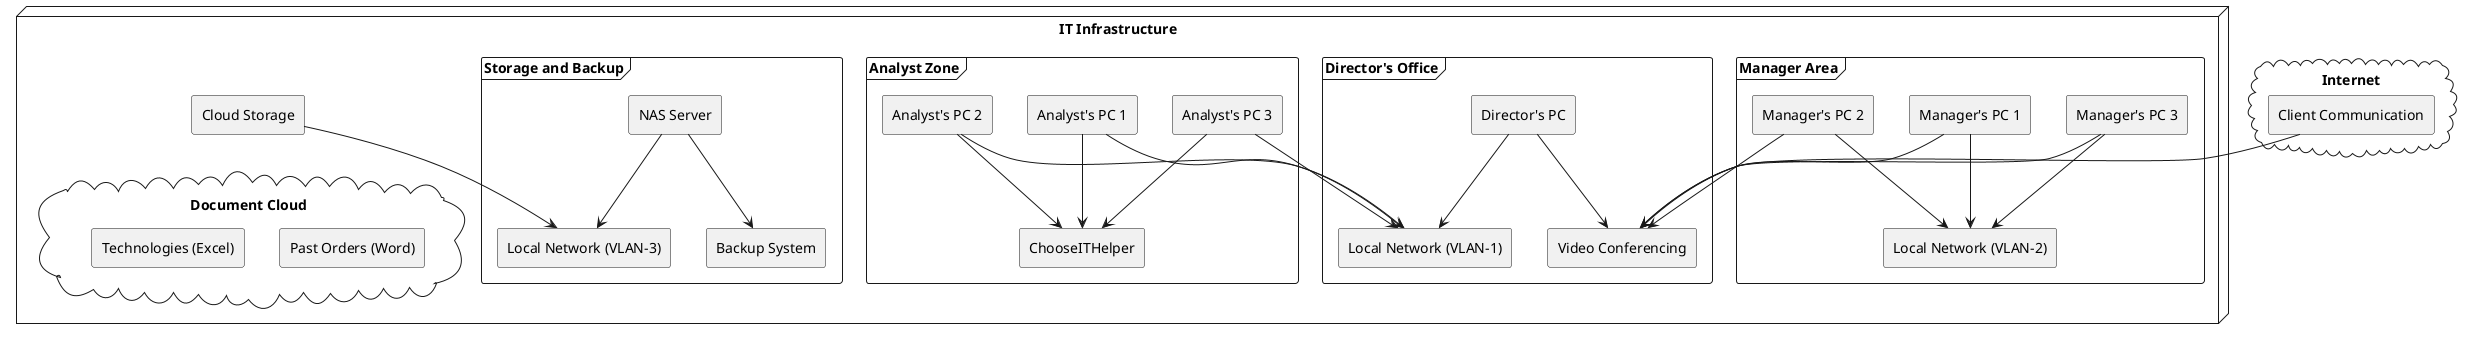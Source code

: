 @startuml
skinparam defaultFontName Arial
skinparam componentStyle rectangle

node "IT Infrastructure" {
    frame "Director's Office" {
        [Director's PC] --> [Video Conferencing]
        [Director's PC] --> [Local Network (VLAN-1)]
    }

    frame "Manager Area" {
        [Manager's PC 1] --> [Video Conferencing]
        [Manager's PC 1] --> [Local Network (VLAN-2)]
        [Manager's PC 2] --> [Video Conferencing]
        [Manager's PC 2] --> [Local Network (VLAN-2)]
        [Manager's PC 3] --> [Video Conferencing]
        [Manager's PC 3] --> [Local Network (VLAN-2)]
    }

    frame "Analyst Zone" {
        [Analyst's PC 1] --> [Local Network (VLAN-1)]
        [Analyst's PC 2] --> [Local Network (VLAN-1)]
        [Analyst's PC 3] --> [Local Network (VLAN-1)]
        [Analyst's PC 1] --> [ChooseITHelper]
        [Analyst's PC 2] --> [ChooseITHelper]
        [Analyst's PC 3] --> [ChooseITHelper]
    }

    frame "Storage and Backup" {
        [NAS Server] --> [Local Network (VLAN-3)]
        [NAS Server] --> [Backup System]
    }

    cloud "Document Cloud" {
        [Past Orders (Word)]
        [Technologies (Excel)]
    }

    [Cloud Storage] -[hidden]-> [Document Cloud]
    [Cloud Storage] --> [Local Network (VLAN-3)]
}

cloud "Internet" {
    [Client Communication] --> [Video Conferencing]
}

@enduml
